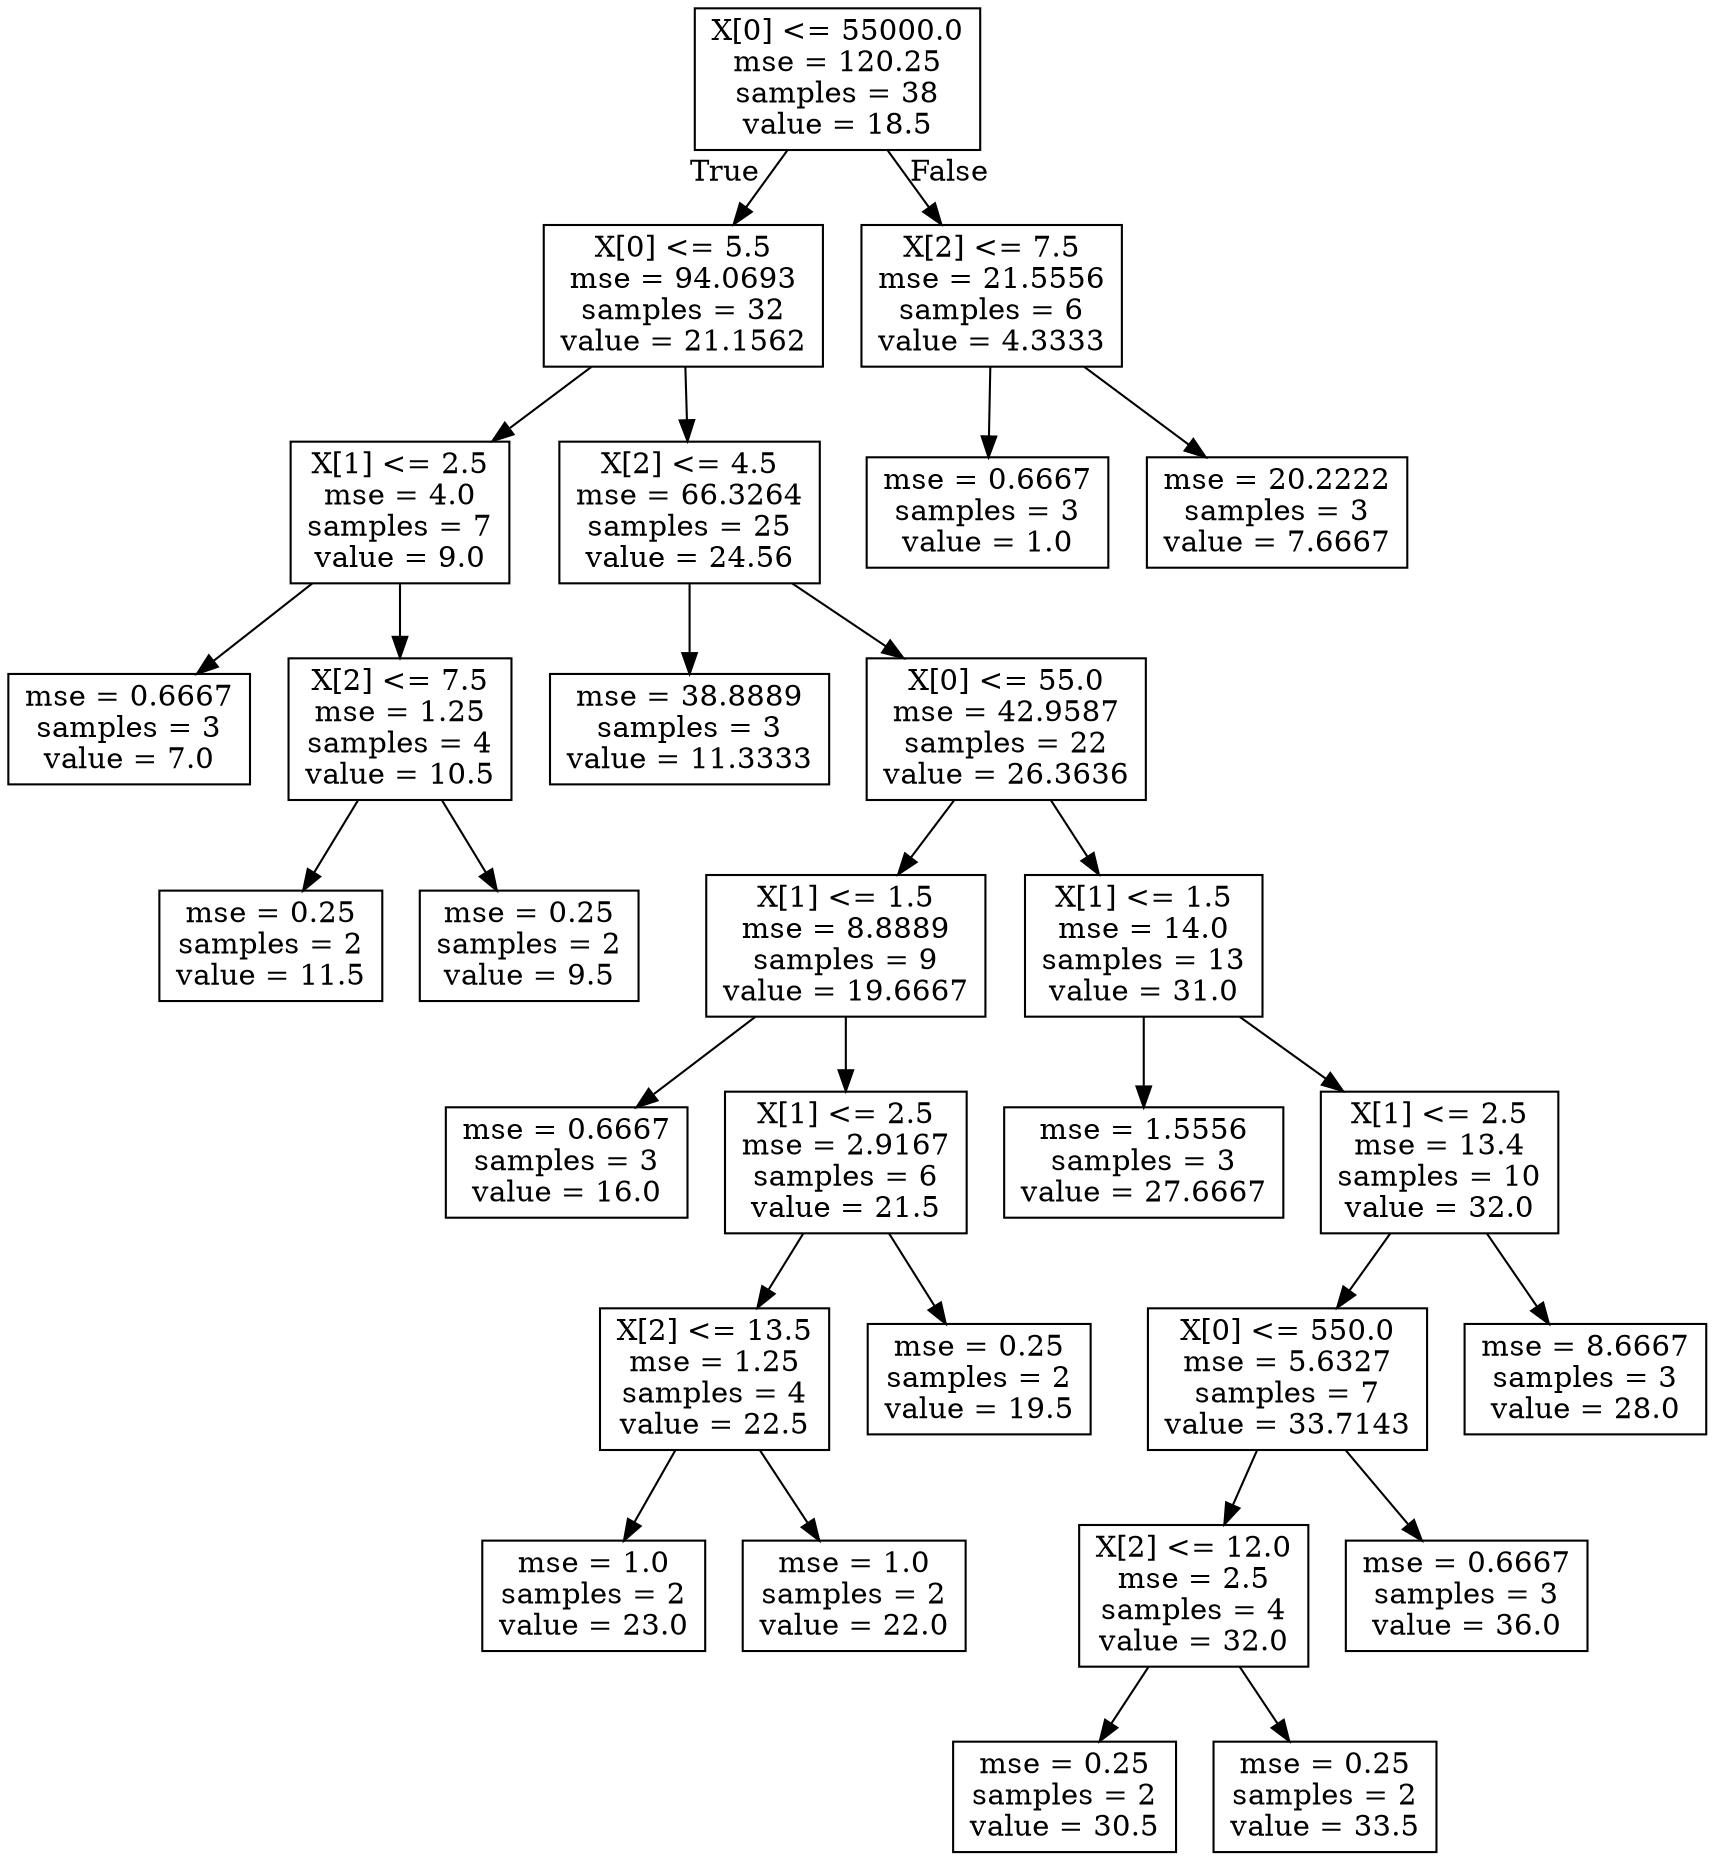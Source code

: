 digraph Tree {
node [shape=box] ;
0 [label="X[0] <= 55000.0\nmse = 120.25\nsamples = 38\nvalue = 18.5"] ;
1 [label="X[0] <= 5.5\nmse = 94.0693\nsamples = 32\nvalue = 21.1562"] ;
0 -> 1 [labeldistance=2.5, labelangle=45, headlabel="True"] ;
2 [label="X[1] <= 2.5\nmse = 4.0\nsamples = 7\nvalue = 9.0"] ;
1 -> 2 ;
3 [label="mse = 0.6667\nsamples = 3\nvalue = 7.0"] ;
2 -> 3 ;
4 [label="X[2] <= 7.5\nmse = 1.25\nsamples = 4\nvalue = 10.5"] ;
2 -> 4 ;
5 [label="mse = 0.25\nsamples = 2\nvalue = 11.5"] ;
4 -> 5 ;
6 [label="mse = 0.25\nsamples = 2\nvalue = 9.5"] ;
4 -> 6 ;
7 [label="X[2] <= 4.5\nmse = 66.3264\nsamples = 25\nvalue = 24.56"] ;
1 -> 7 ;
8 [label="mse = 38.8889\nsamples = 3\nvalue = 11.3333"] ;
7 -> 8 ;
9 [label="X[0] <= 55.0\nmse = 42.9587\nsamples = 22\nvalue = 26.3636"] ;
7 -> 9 ;
10 [label="X[1] <= 1.5\nmse = 8.8889\nsamples = 9\nvalue = 19.6667"] ;
9 -> 10 ;
11 [label="mse = 0.6667\nsamples = 3\nvalue = 16.0"] ;
10 -> 11 ;
12 [label="X[1] <= 2.5\nmse = 2.9167\nsamples = 6\nvalue = 21.5"] ;
10 -> 12 ;
13 [label="X[2] <= 13.5\nmse = 1.25\nsamples = 4\nvalue = 22.5"] ;
12 -> 13 ;
14 [label="mse = 1.0\nsamples = 2\nvalue = 23.0"] ;
13 -> 14 ;
15 [label="mse = 1.0\nsamples = 2\nvalue = 22.0"] ;
13 -> 15 ;
16 [label="mse = 0.25\nsamples = 2\nvalue = 19.5"] ;
12 -> 16 ;
17 [label="X[1] <= 1.5\nmse = 14.0\nsamples = 13\nvalue = 31.0"] ;
9 -> 17 ;
18 [label="mse = 1.5556\nsamples = 3\nvalue = 27.6667"] ;
17 -> 18 ;
19 [label="X[1] <= 2.5\nmse = 13.4\nsamples = 10\nvalue = 32.0"] ;
17 -> 19 ;
20 [label="X[0] <= 550.0\nmse = 5.6327\nsamples = 7\nvalue = 33.7143"] ;
19 -> 20 ;
21 [label="X[2] <= 12.0\nmse = 2.5\nsamples = 4\nvalue = 32.0"] ;
20 -> 21 ;
22 [label="mse = 0.25\nsamples = 2\nvalue = 30.5"] ;
21 -> 22 ;
23 [label="mse = 0.25\nsamples = 2\nvalue = 33.5"] ;
21 -> 23 ;
24 [label="mse = 0.6667\nsamples = 3\nvalue = 36.0"] ;
20 -> 24 ;
25 [label="mse = 8.6667\nsamples = 3\nvalue = 28.0"] ;
19 -> 25 ;
26 [label="X[2] <= 7.5\nmse = 21.5556\nsamples = 6\nvalue = 4.3333"] ;
0 -> 26 [labeldistance=2.5, labelangle=-45, headlabel="False"] ;
27 [label="mse = 0.6667\nsamples = 3\nvalue = 1.0"] ;
26 -> 27 ;
28 [label="mse = 20.2222\nsamples = 3\nvalue = 7.6667"] ;
26 -> 28 ;
}